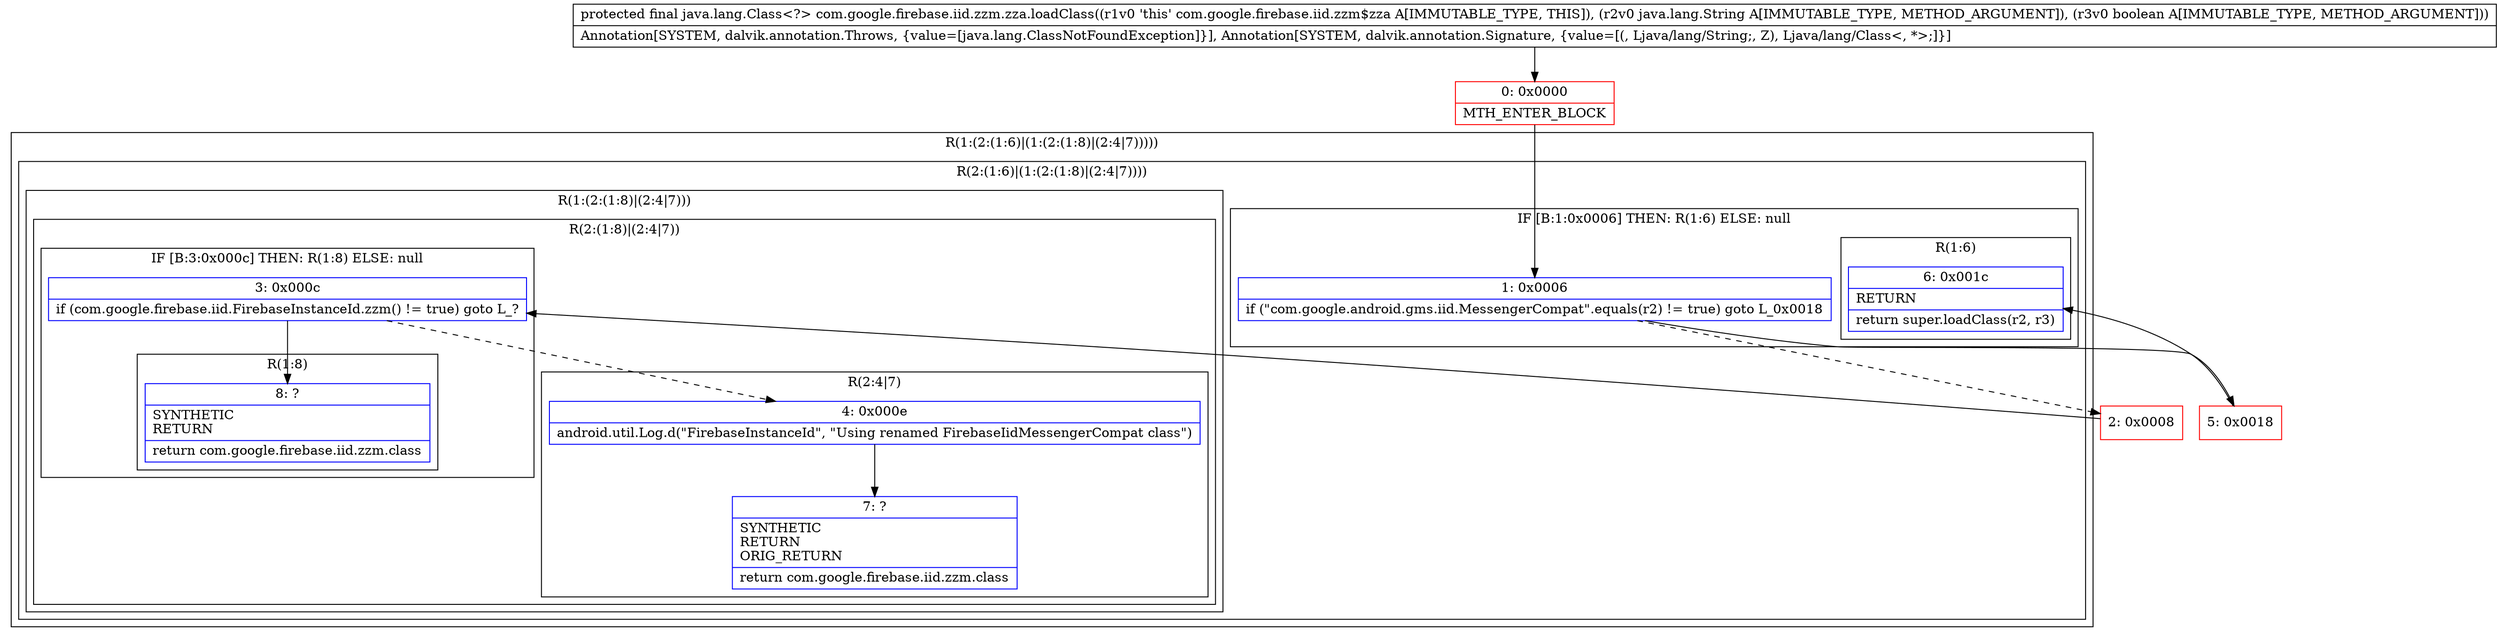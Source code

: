 digraph "CFG forcom.google.firebase.iid.zzm.zza.loadClass(Ljava\/lang\/String;Z)Ljava\/lang\/Class;" {
subgraph cluster_Region_1546903840 {
label = "R(1:(2:(1:6)|(1:(2:(1:8)|(2:4|7)))))";
node [shape=record,color=blue];
subgraph cluster_Region_1572814195 {
label = "R(2:(1:6)|(1:(2:(1:8)|(2:4|7))))";
node [shape=record,color=blue];
subgraph cluster_IfRegion_146859308 {
label = "IF [B:1:0x0006] THEN: R(1:6) ELSE: null";
node [shape=record,color=blue];
Node_1 [shape=record,label="{1\:\ 0x0006|if (\"com.google.android.gms.iid.MessengerCompat\".equals(r2) != true) goto L_0x0018\l}"];
subgraph cluster_Region_2063540131 {
label = "R(1:6)";
node [shape=record,color=blue];
Node_6 [shape=record,label="{6\:\ 0x001c|RETURN\l|return super.loadClass(r2, r3)\l}"];
}
}
subgraph cluster_Region_956750653 {
label = "R(1:(2:(1:8)|(2:4|7)))";
node [shape=record,color=blue];
subgraph cluster_Region_502672843 {
label = "R(2:(1:8)|(2:4|7))";
node [shape=record,color=blue];
subgraph cluster_IfRegion_303059676 {
label = "IF [B:3:0x000c] THEN: R(1:8) ELSE: null";
node [shape=record,color=blue];
Node_3 [shape=record,label="{3\:\ 0x000c|if (com.google.firebase.iid.FirebaseInstanceId.zzm() != true) goto L_?\l}"];
subgraph cluster_Region_269501754 {
label = "R(1:8)";
node [shape=record,color=blue];
Node_8 [shape=record,label="{8\:\ ?|SYNTHETIC\lRETURN\l|return com.google.firebase.iid.zzm.class\l}"];
}
}
subgraph cluster_Region_532724534 {
label = "R(2:4|7)";
node [shape=record,color=blue];
Node_4 [shape=record,label="{4\:\ 0x000e|android.util.Log.d(\"FirebaseInstanceId\", \"Using renamed FirebaseIidMessengerCompat class\")\l}"];
Node_7 [shape=record,label="{7\:\ ?|SYNTHETIC\lRETURN\lORIG_RETURN\l|return com.google.firebase.iid.zzm.class\l}"];
}
}
}
}
}
Node_0 [shape=record,color=red,label="{0\:\ 0x0000|MTH_ENTER_BLOCK\l}"];
Node_2 [shape=record,color=red,label="{2\:\ 0x0008}"];
Node_5 [shape=record,color=red,label="{5\:\ 0x0018}"];
MethodNode[shape=record,label="{protected final java.lang.Class\<?\> com.google.firebase.iid.zzm.zza.loadClass((r1v0 'this' com.google.firebase.iid.zzm$zza A[IMMUTABLE_TYPE, THIS]), (r2v0 java.lang.String A[IMMUTABLE_TYPE, METHOD_ARGUMENT]), (r3v0 boolean A[IMMUTABLE_TYPE, METHOD_ARGUMENT]))  | Annotation[SYSTEM, dalvik.annotation.Throws, \{value=[java.lang.ClassNotFoundException]\}], Annotation[SYSTEM, dalvik.annotation.Signature, \{value=[(, Ljava\/lang\/String;, Z), Ljava\/lang\/Class\<, *\>;]\}]\l}"];
MethodNode -> Node_0;
Node_1 -> Node_2[style=dashed];
Node_1 -> Node_5;
Node_3 -> Node_4[style=dashed];
Node_3 -> Node_8;
Node_4 -> Node_7;
Node_0 -> Node_1;
Node_2 -> Node_3;
Node_5 -> Node_6;
}


